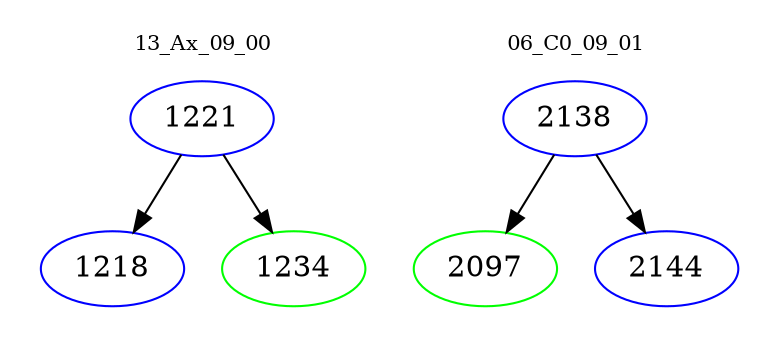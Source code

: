 digraph{
subgraph cluster_0 {
color = white
label = "13_Ax_09_00";
fontsize=10;
T0_1221 [label="1221", color="blue"]
T0_1221 -> T0_1218 [color="black"]
T0_1218 [label="1218", color="blue"]
T0_1221 -> T0_1234 [color="black"]
T0_1234 [label="1234", color="green"]
}
subgraph cluster_1 {
color = white
label = "06_C0_09_01";
fontsize=10;
T1_2138 [label="2138", color="blue"]
T1_2138 -> T1_2097 [color="black"]
T1_2097 [label="2097", color="green"]
T1_2138 -> T1_2144 [color="black"]
T1_2144 [label="2144", color="blue"]
}
}
